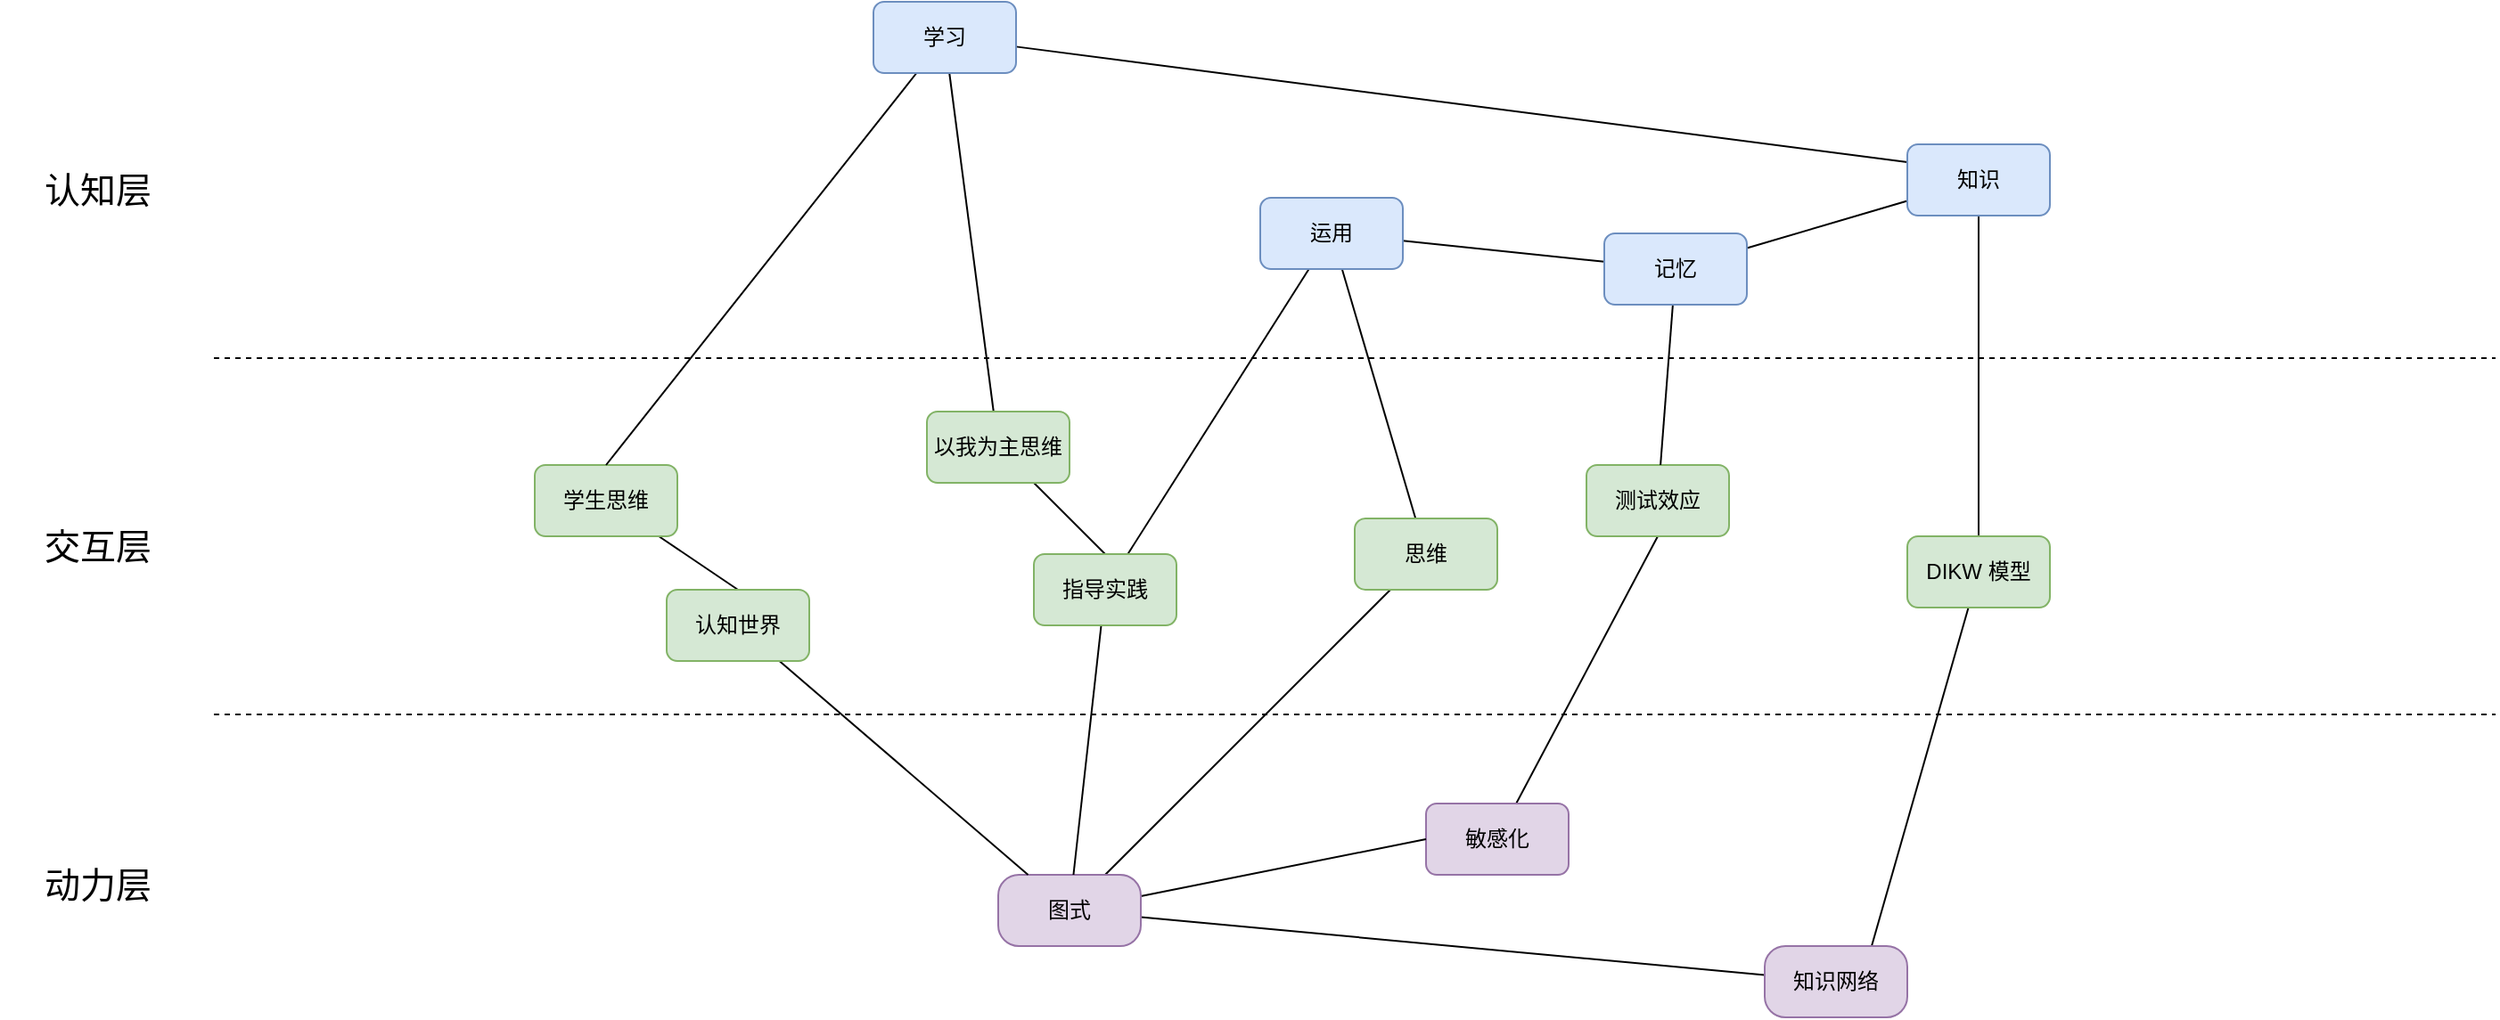 <mxfile version="24.5.3" type="github">
  <diagram name="第 1 页" id="8RIo-taxO-Htd7ZmnvrH">
    <mxGraphModel dx="934" dy="488" grid="1" gridSize="10" guides="1" tooltips="1" connect="1" arrows="1" fold="1" page="1" pageScale="1" pageWidth="827" pageHeight="1169" math="0" shadow="0">
      <root>
        <mxCell id="0" />
        <mxCell id="1" parent="0" />
        <mxCell id="ylEVVpLZ1myovyZXHsgn-1" value="" style="endArrow=none;dashed=1;html=1;rounded=0;" edge="1" parent="1">
          <mxGeometry width="50" height="50" relative="1" as="geometry">
            <mxPoint x="160" y="440" as="sourcePoint" />
            <mxPoint x="1440" y="440" as="targetPoint" />
          </mxGeometry>
        </mxCell>
        <mxCell id="ylEVVpLZ1myovyZXHsgn-2" value="" style="endArrow=none;dashed=1;html=1;rounded=0;" edge="1" parent="1">
          <mxGeometry width="50" height="50" relative="1" as="geometry">
            <mxPoint x="160" y="640" as="sourcePoint" />
            <mxPoint x="1440" y="640" as="targetPoint" />
          </mxGeometry>
        </mxCell>
        <mxCell id="ylEVVpLZ1myovyZXHsgn-3" value="认知层" style="text;html=1;strokeColor=none;fillColor=none;align=center;verticalAlign=middle;whiteSpace=wrap;rounded=0;fontSize=20;" vertex="1" parent="1">
          <mxGeometry x="40" y="330" width="110" height="30" as="geometry" />
        </mxCell>
        <mxCell id="ylEVVpLZ1myovyZXHsgn-4" value="交互层" style="text;html=1;strokeColor=none;fillColor=none;align=center;verticalAlign=middle;whiteSpace=wrap;rounded=0;fontSize=20;" vertex="1" parent="1">
          <mxGeometry x="40" y="530" width="110" height="30" as="geometry" />
        </mxCell>
        <mxCell id="ylEVVpLZ1myovyZXHsgn-5" value="动力层" style="text;html=1;strokeColor=none;fillColor=none;align=center;verticalAlign=middle;whiteSpace=wrap;rounded=0;fontSize=20;" vertex="1" parent="1">
          <mxGeometry x="40" y="720" width="110" height="30" as="geometry" />
        </mxCell>
        <mxCell id="ylEVVpLZ1myovyZXHsgn-60" style="edgeStyle=none;rounded=0;orthogonalLoop=1;jettySize=auto;html=1;entryX=0.5;entryY=0;entryDx=0;entryDy=0;strokeColor=default;align=center;verticalAlign=middle;fontFamily=Helvetica;fontSize=11;fontColor=default;labelBackgroundColor=default;endArrow=none;endFill=0;" edge="1" parent="1" source="ylEVVpLZ1myovyZXHsgn-13" target="ylEVVpLZ1myovyZXHsgn-58">
          <mxGeometry relative="1" as="geometry" />
        </mxCell>
        <mxCell id="ylEVVpLZ1myovyZXHsgn-13" value="学生思维" style="rounded=1;whiteSpace=wrap;html=1;fillColor=#d5e8d4;strokeColor=#82b366;" vertex="1" parent="1">
          <mxGeometry x="340" y="500" width="80" height="40" as="geometry" />
        </mxCell>
        <mxCell id="ylEVVpLZ1myovyZXHsgn-70" style="edgeStyle=none;rounded=0;orthogonalLoop=1;jettySize=auto;html=1;entryX=0.5;entryY=1;entryDx=0;entryDy=0;strokeColor=default;align=center;verticalAlign=middle;fontFamily=Helvetica;fontSize=11;fontColor=default;labelBackgroundColor=default;endArrow=none;endFill=0;" edge="1" parent="1" source="ylEVVpLZ1myovyZXHsgn-16" target="ylEVVpLZ1myovyZXHsgn-69">
          <mxGeometry relative="1" as="geometry" />
        </mxCell>
        <mxCell id="ylEVVpLZ1myovyZXHsgn-16" value="敏感化" style="rounded=1;whiteSpace=wrap;html=1;fillColor=#e1d5e7;strokeColor=#9673a6;" vertex="1" parent="1">
          <mxGeometry x="840" y="690" width="80" height="40" as="geometry" />
        </mxCell>
        <mxCell id="ylEVVpLZ1myovyZXHsgn-51" style="rounded=0;orthogonalLoop=1;jettySize=auto;html=1;entryX=0.5;entryY=0;entryDx=0;entryDy=0;endArrow=none;endFill=0;" edge="1" parent="1" source="ylEVVpLZ1myovyZXHsgn-18" target="ylEVVpLZ1myovyZXHsgn-13">
          <mxGeometry relative="1" as="geometry" />
        </mxCell>
        <mxCell id="ylEVVpLZ1myovyZXHsgn-53" style="edgeStyle=none;rounded=0;orthogonalLoop=1;jettySize=auto;html=1;strokeColor=default;align=center;verticalAlign=middle;fontFamily=Helvetica;fontSize=11;fontColor=default;labelBackgroundColor=default;endArrow=none;endFill=0;" edge="1" parent="1" source="ylEVVpLZ1myovyZXHsgn-18" target="ylEVVpLZ1myovyZXHsgn-52">
          <mxGeometry relative="1" as="geometry" />
        </mxCell>
        <mxCell id="ylEVVpLZ1myovyZXHsgn-82" style="edgeStyle=none;rounded=0;orthogonalLoop=1;jettySize=auto;html=1;entryX=0;entryY=0.25;entryDx=0;entryDy=0;strokeColor=default;align=center;verticalAlign=middle;fontFamily=Helvetica;fontSize=11;fontColor=default;labelBackgroundColor=default;endArrow=none;endFill=0;" edge="1" parent="1" source="ylEVVpLZ1myovyZXHsgn-18" target="ylEVVpLZ1myovyZXHsgn-74">
          <mxGeometry relative="1" as="geometry" />
        </mxCell>
        <mxCell id="ylEVVpLZ1myovyZXHsgn-18" value="学习" style="rounded=1;whiteSpace=wrap;html=1;fillColor=#dae8fc;strokeColor=#6c8ebf;" vertex="1" parent="1">
          <mxGeometry x="530" y="240" width="80" height="40" as="geometry" />
        </mxCell>
        <mxCell id="ylEVVpLZ1myovyZXHsgn-59" style="edgeStyle=none;rounded=0;orthogonalLoop=1;jettySize=auto;html=1;entryX=0.5;entryY=0;entryDx=0;entryDy=0;strokeColor=default;align=center;verticalAlign=middle;fontFamily=Helvetica;fontSize=11;fontColor=default;labelBackgroundColor=default;endArrow=none;endFill=0;" edge="1" parent="1" source="ylEVVpLZ1myovyZXHsgn-52" target="ylEVVpLZ1myovyZXHsgn-57">
          <mxGeometry relative="1" as="geometry" />
        </mxCell>
        <mxCell id="ylEVVpLZ1myovyZXHsgn-52" value="以我为主思维" style="rounded=1;whiteSpace=wrap;html=1;fillColor=#d5e8d4;strokeColor=#82b366;" vertex="1" parent="1">
          <mxGeometry x="560" y="470" width="80" height="40" as="geometry" />
        </mxCell>
        <mxCell id="ylEVVpLZ1myovyZXHsgn-63" style="edgeStyle=none;rounded=0;orthogonalLoop=1;jettySize=auto;html=1;entryX=0;entryY=0.5;entryDx=0;entryDy=0;strokeColor=default;align=center;verticalAlign=middle;fontFamily=Helvetica;fontSize=11;fontColor=default;labelBackgroundColor=default;endArrow=none;endFill=0;" edge="1" parent="1" source="ylEVVpLZ1myovyZXHsgn-55" target="ylEVVpLZ1myovyZXHsgn-16">
          <mxGeometry relative="1" as="geometry" />
        </mxCell>
        <mxCell id="ylEVVpLZ1myovyZXHsgn-65" style="edgeStyle=none;rounded=0;orthogonalLoop=1;jettySize=auto;html=1;strokeColor=default;align=center;verticalAlign=middle;fontFamily=Helvetica;fontSize=11;fontColor=default;labelBackgroundColor=default;endArrow=none;endFill=0;" edge="1" parent="1" source="ylEVVpLZ1myovyZXHsgn-55" target="ylEVVpLZ1myovyZXHsgn-64">
          <mxGeometry relative="1" as="geometry" />
        </mxCell>
        <mxCell id="ylEVVpLZ1myovyZXHsgn-79" style="edgeStyle=none;rounded=0;orthogonalLoop=1;jettySize=auto;html=1;strokeColor=default;align=center;verticalAlign=middle;fontFamily=Helvetica;fontSize=11;fontColor=default;labelBackgroundColor=default;endArrow=none;endFill=0;" edge="1" parent="1" source="ylEVVpLZ1myovyZXHsgn-55" target="ylEVVpLZ1myovyZXHsgn-78">
          <mxGeometry relative="1" as="geometry" />
        </mxCell>
        <mxCell id="ylEVVpLZ1myovyZXHsgn-55" value="图式" style="rounded=1;whiteSpace=wrap;html=1;fillColor=#e1d5e7;strokeColor=#9673a6;arcSize=29;" vertex="1" parent="1">
          <mxGeometry x="600" y="730" width="80" height="40" as="geometry" />
        </mxCell>
        <mxCell id="ylEVVpLZ1myovyZXHsgn-61" style="edgeStyle=none;rounded=0;orthogonalLoop=1;jettySize=auto;html=1;strokeColor=default;align=center;verticalAlign=middle;fontFamily=Helvetica;fontSize=11;fontColor=default;labelBackgroundColor=default;endArrow=none;endFill=0;" edge="1" parent="1" source="ylEVVpLZ1myovyZXHsgn-57" target="ylEVVpLZ1myovyZXHsgn-55">
          <mxGeometry relative="1" as="geometry" />
        </mxCell>
        <mxCell id="ylEVVpLZ1myovyZXHsgn-68" style="edgeStyle=none;rounded=0;orthogonalLoop=1;jettySize=auto;html=1;strokeColor=default;align=center;verticalAlign=middle;fontFamily=Helvetica;fontSize=11;fontColor=default;labelBackgroundColor=default;endArrow=none;endFill=0;" edge="1" parent="1" source="ylEVVpLZ1myovyZXHsgn-57" target="ylEVVpLZ1myovyZXHsgn-66">
          <mxGeometry relative="1" as="geometry" />
        </mxCell>
        <mxCell id="ylEVVpLZ1myovyZXHsgn-57" value="指导实践" style="rounded=1;whiteSpace=wrap;html=1;fillColor=#d5e8d4;strokeColor=#82b366;" vertex="1" parent="1">
          <mxGeometry x="620" y="550" width="80" height="40" as="geometry" />
        </mxCell>
        <mxCell id="ylEVVpLZ1myovyZXHsgn-62" style="edgeStyle=none;rounded=0;orthogonalLoop=1;jettySize=auto;html=1;strokeColor=default;align=center;verticalAlign=middle;fontFamily=Helvetica;fontSize=11;fontColor=default;labelBackgroundColor=default;endArrow=none;endFill=0;" edge="1" parent="1" source="ylEVVpLZ1myovyZXHsgn-58" target="ylEVVpLZ1myovyZXHsgn-55">
          <mxGeometry relative="1" as="geometry" />
        </mxCell>
        <mxCell id="ylEVVpLZ1myovyZXHsgn-58" value="认知世界" style="rounded=1;whiteSpace=wrap;html=1;fillColor=#d5e8d4;strokeColor=#82b366;" vertex="1" parent="1">
          <mxGeometry x="414" y="570" width="80" height="40" as="geometry" />
        </mxCell>
        <mxCell id="ylEVVpLZ1myovyZXHsgn-67" style="edgeStyle=none;rounded=0;orthogonalLoop=1;jettySize=auto;html=1;strokeColor=default;align=center;verticalAlign=middle;fontFamily=Helvetica;fontSize=11;fontColor=default;labelBackgroundColor=default;endArrow=none;endFill=0;" edge="1" parent="1" source="ylEVVpLZ1myovyZXHsgn-64" target="ylEVVpLZ1myovyZXHsgn-66">
          <mxGeometry relative="1" as="geometry" />
        </mxCell>
        <mxCell id="ylEVVpLZ1myovyZXHsgn-64" value="思维" style="rounded=1;whiteSpace=wrap;html=1;fillColor=#d5e8d4;strokeColor=#82b366;" vertex="1" parent="1">
          <mxGeometry x="800" y="530" width="80" height="40" as="geometry" />
        </mxCell>
        <mxCell id="ylEVVpLZ1myovyZXHsgn-73" style="edgeStyle=none;rounded=0;orthogonalLoop=1;jettySize=auto;html=1;strokeColor=default;align=center;verticalAlign=middle;fontFamily=Helvetica;fontSize=11;fontColor=default;labelBackgroundColor=default;endArrow=none;endFill=0;" edge="1" parent="1" source="ylEVVpLZ1myovyZXHsgn-66" target="ylEVVpLZ1myovyZXHsgn-71">
          <mxGeometry relative="1" as="geometry" />
        </mxCell>
        <mxCell id="ylEVVpLZ1myovyZXHsgn-66" value="运用" style="rounded=1;whiteSpace=wrap;html=1;fillColor=#dae8fc;strokeColor=#6c8ebf;" vertex="1" parent="1">
          <mxGeometry x="747" y="350" width="80" height="40" as="geometry" />
        </mxCell>
        <mxCell id="ylEVVpLZ1myovyZXHsgn-69" value="测试效应" style="rounded=1;whiteSpace=wrap;html=1;fillColor=#d5e8d4;strokeColor=#82b366;" vertex="1" parent="1">
          <mxGeometry x="930" y="500" width="80" height="40" as="geometry" />
        </mxCell>
        <mxCell id="ylEVVpLZ1myovyZXHsgn-72" style="edgeStyle=none;rounded=0;orthogonalLoop=1;jettySize=auto;html=1;strokeColor=default;align=center;verticalAlign=middle;fontFamily=Helvetica;fontSize=11;fontColor=default;labelBackgroundColor=default;endArrow=none;endFill=0;" edge="1" parent="1" source="ylEVVpLZ1myovyZXHsgn-71" target="ylEVVpLZ1myovyZXHsgn-69">
          <mxGeometry relative="1" as="geometry" />
        </mxCell>
        <mxCell id="ylEVVpLZ1myovyZXHsgn-83" value="" style="edgeStyle=none;rounded=0;orthogonalLoop=1;jettySize=auto;html=1;strokeColor=default;align=center;verticalAlign=middle;fontFamily=Helvetica;fontSize=11;fontColor=default;labelBackgroundColor=default;endArrow=none;endFill=0;" edge="1" parent="1" source="ylEVVpLZ1myovyZXHsgn-71" target="ylEVVpLZ1myovyZXHsgn-74">
          <mxGeometry relative="1" as="geometry" />
        </mxCell>
        <mxCell id="ylEVVpLZ1myovyZXHsgn-71" value="记忆" style="rounded=1;whiteSpace=wrap;html=1;fillColor=#dae8fc;strokeColor=#6c8ebf;" vertex="1" parent="1">
          <mxGeometry x="940" y="370" width="80" height="40" as="geometry" />
        </mxCell>
        <mxCell id="ylEVVpLZ1myovyZXHsgn-76" style="edgeStyle=none;rounded=0;orthogonalLoop=1;jettySize=auto;html=1;strokeColor=default;align=center;verticalAlign=middle;fontFamily=Helvetica;fontSize=11;fontColor=default;labelBackgroundColor=default;endArrow=none;endFill=0;" edge="1" parent="1" source="ylEVVpLZ1myovyZXHsgn-74" target="ylEVVpLZ1myovyZXHsgn-75">
          <mxGeometry relative="1" as="geometry" />
        </mxCell>
        <mxCell id="ylEVVpLZ1myovyZXHsgn-74" value="知识" style="rounded=1;whiteSpace=wrap;html=1;fillColor=#dae8fc;strokeColor=#6c8ebf;" vertex="1" parent="1">
          <mxGeometry x="1110" y="320" width="80" height="40" as="geometry" />
        </mxCell>
        <mxCell id="ylEVVpLZ1myovyZXHsgn-80" style="edgeStyle=none;rounded=0;orthogonalLoop=1;jettySize=auto;html=1;entryX=0.75;entryY=0;entryDx=0;entryDy=0;strokeColor=default;align=center;verticalAlign=middle;fontFamily=Helvetica;fontSize=11;fontColor=default;labelBackgroundColor=default;endArrow=none;endFill=0;" edge="1" parent="1" source="ylEVVpLZ1myovyZXHsgn-75" target="ylEVVpLZ1myovyZXHsgn-78">
          <mxGeometry relative="1" as="geometry" />
        </mxCell>
        <mxCell id="ylEVVpLZ1myovyZXHsgn-75" value="DIKW 模型" style="rounded=1;whiteSpace=wrap;html=1;fillColor=#d5e8d4;strokeColor=#82b366;" vertex="1" parent="1">
          <mxGeometry x="1110" y="540" width="80" height="40" as="geometry" />
        </mxCell>
        <mxCell id="ylEVVpLZ1myovyZXHsgn-78" value="知识网络" style="rounded=1;whiteSpace=wrap;html=1;fillColor=#e1d5e7;strokeColor=#9673a6;arcSize=29;" vertex="1" parent="1">
          <mxGeometry x="1030" y="770" width="80" height="40" as="geometry" />
        </mxCell>
      </root>
    </mxGraphModel>
  </diagram>
</mxfile>
